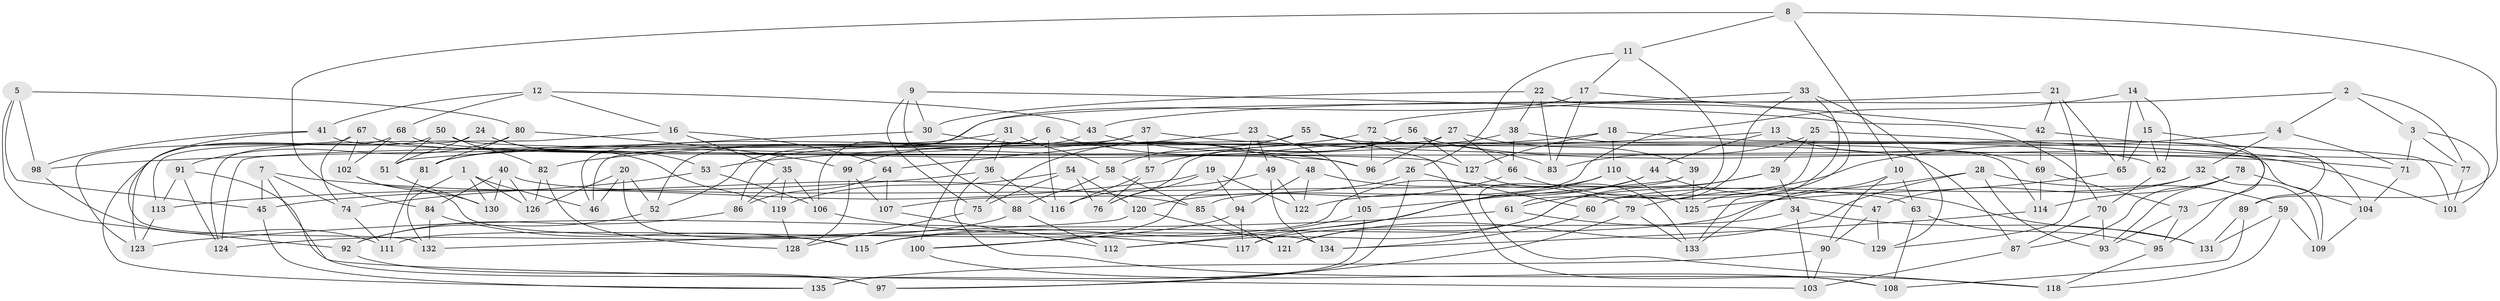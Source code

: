 // Generated by graph-tools (version 1.1) at 2025/50/03/09/25 03:50:50]
// undirected, 135 vertices, 270 edges
graph export_dot {
graph [start="1"]
  node [color=gray90,style=filled];
  1;
  2;
  3;
  4;
  5;
  6;
  7;
  8;
  9;
  10;
  11;
  12;
  13;
  14;
  15;
  16;
  17;
  18;
  19;
  20;
  21;
  22;
  23;
  24;
  25;
  26;
  27;
  28;
  29;
  30;
  31;
  32;
  33;
  34;
  35;
  36;
  37;
  38;
  39;
  40;
  41;
  42;
  43;
  44;
  45;
  46;
  47;
  48;
  49;
  50;
  51;
  52;
  53;
  54;
  55;
  56;
  57;
  58;
  59;
  60;
  61;
  62;
  63;
  64;
  65;
  66;
  67;
  68;
  69;
  70;
  71;
  72;
  73;
  74;
  75;
  76;
  77;
  78;
  79;
  80;
  81;
  82;
  83;
  84;
  85;
  86;
  87;
  88;
  89;
  90;
  91;
  92;
  93;
  94;
  95;
  96;
  97;
  98;
  99;
  100;
  101;
  102;
  103;
  104;
  105;
  106;
  107;
  108;
  109;
  110;
  111;
  112;
  113;
  114;
  115;
  116;
  117;
  118;
  119;
  120;
  121;
  122;
  123;
  124;
  125;
  126;
  127;
  128;
  129;
  130;
  131;
  132;
  133;
  134;
  135;
  1 -- 132;
  1 -- 126;
  1 -- 130;
  1 -- 46;
  2 -- 3;
  2 -- 43;
  2 -- 4;
  2 -- 77;
  3 -- 71;
  3 -- 101;
  3 -- 77;
  4 -- 79;
  4 -- 32;
  4 -- 71;
  5 -- 80;
  5 -- 45;
  5 -- 92;
  5 -- 98;
  6 -- 46;
  6 -- 116;
  6 -- 83;
  6 -- 81;
  7 -- 97;
  7 -- 85;
  7 -- 45;
  7 -- 74;
  8 -- 10;
  8 -- 84;
  8 -- 11;
  8 -- 89;
  9 -- 30;
  9 -- 75;
  9 -- 70;
  9 -- 88;
  10 -- 90;
  10 -- 133;
  10 -- 63;
  11 -- 61;
  11 -- 17;
  11 -- 26;
  12 -- 68;
  12 -- 41;
  12 -- 16;
  12 -- 43;
  13 -- 53;
  13 -- 44;
  13 -- 69;
  13 -- 95;
  14 -- 65;
  14 -- 85;
  14 -- 62;
  14 -- 15;
  15 -- 73;
  15 -- 62;
  15 -- 65;
  16 -- 35;
  16 -- 124;
  16 -- 64;
  17 -- 42;
  17 -- 83;
  17 -- 106;
  18 -- 98;
  18 -- 127;
  18 -- 110;
  18 -- 101;
  19 -- 122;
  19 -- 45;
  19 -- 76;
  19 -- 94;
  20 -- 52;
  20 -- 46;
  20 -- 126;
  20 -- 115;
  21 -- 52;
  21 -- 129;
  21 -- 65;
  21 -- 42;
  22 -- 30;
  22 -- 133;
  22 -- 38;
  22 -- 83;
  23 -- 49;
  23 -- 100;
  23 -- 105;
  23 -- 64;
  24 -- 53;
  24 -- 51;
  24 -- 113;
  24 -- 119;
  25 -- 29;
  25 -- 104;
  25 -- 60;
  25 -- 83;
  26 -- 107;
  26 -- 60;
  26 -- 97;
  27 -- 66;
  27 -- 96;
  27 -- 46;
  27 -- 39;
  28 -- 121;
  28 -- 59;
  28 -- 93;
  28 -- 115;
  29 -- 112;
  29 -- 61;
  29 -- 34;
  30 -- 51;
  30 -- 48;
  31 -- 81;
  31 -- 100;
  31 -- 58;
  31 -- 36;
  32 -- 47;
  32 -- 60;
  32 -- 109;
  33 -- 125;
  33 -- 129;
  33 -- 121;
  33 -- 72;
  34 -- 103;
  34 -- 117;
  34 -- 131;
  35 -- 119;
  35 -- 86;
  35 -- 106;
  36 -- 113;
  36 -- 116;
  36 -- 118;
  37 -- 57;
  37 -- 86;
  37 -- 71;
  37 -- 99;
  38 -- 62;
  38 -- 66;
  38 -- 76;
  39 -- 125;
  39 -- 118;
  39 -- 105;
  40 -- 126;
  40 -- 130;
  40 -- 84;
  40 -- 63;
  41 -- 77;
  41 -- 98;
  41 -- 132;
  42 -- 89;
  42 -- 69;
  43 -- 96;
  43 -- 52;
  44 -- 47;
  44 -- 122;
  44 -- 112;
  45 -- 135;
  47 -- 129;
  47 -- 90;
  48 -- 122;
  48 -- 94;
  48 -- 79;
  49 -- 116;
  49 -- 122;
  49 -- 134;
  50 -- 109;
  50 -- 82;
  50 -- 51;
  50 -- 135;
  51 -- 130;
  52 -- 92;
  53 -- 106;
  53 -- 74;
  54 -- 76;
  54 -- 120;
  54 -- 75;
  54 -- 119;
  55 -- 87;
  55 -- 124;
  55 -- 58;
  55 -- 108;
  56 -- 57;
  56 -- 75;
  56 -- 127;
  56 -- 101;
  57 -- 76;
  57 -- 116;
  58 -- 85;
  58 -- 88;
  59 -- 118;
  59 -- 109;
  59 -- 131;
  60 -- 134;
  61 -- 123;
  61 -- 129;
  62 -- 70;
  63 -- 108;
  63 -- 95;
  64 -- 86;
  64 -- 107;
  65 -- 125;
  66 -- 120;
  66 -- 131;
  67 -- 102;
  67 -- 96;
  67 -- 74;
  67 -- 123;
  68 -- 102;
  68 -- 123;
  68 -- 127;
  69 -- 114;
  69 -- 73;
  70 -- 93;
  70 -- 87;
  71 -- 104;
  72 -- 96;
  72 -- 114;
  72 -- 82;
  73 -- 95;
  73 -- 93;
  74 -- 111;
  75 -- 128;
  77 -- 101;
  78 -- 87;
  78 -- 93;
  78 -- 104;
  78 -- 114;
  79 -- 133;
  79 -- 97;
  80 -- 91;
  80 -- 81;
  80 -- 99;
  81 -- 111;
  82 -- 126;
  82 -- 128;
  84 -- 132;
  84 -- 115;
  85 -- 121;
  86 -- 92;
  87 -- 103;
  88 -- 112;
  88 -- 124;
  89 -- 108;
  89 -- 131;
  90 -- 135;
  90 -- 103;
  91 -- 103;
  91 -- 124;
  91 -- 113;
  92 -- 97;
  94 -- 117;
  94 -- 100;
  95 -- 118;
  98 -- 111;
  99 -- 107;
  99 -- 128;
  100 -- 108;
  102 -- 134;
  102 -- 130;
  104 -- 109;
  105 -- 115;
  105 -- 135;
  106 -- 117;
  107 -- 112;
  110 -- 111;
  110 -- 125;
  110 -- 117;
  113 -- 123;
  114 -- 134;
  119 -- 128;
  120 -- 132;
  120 -- 121;
  127 -- 133;
}
